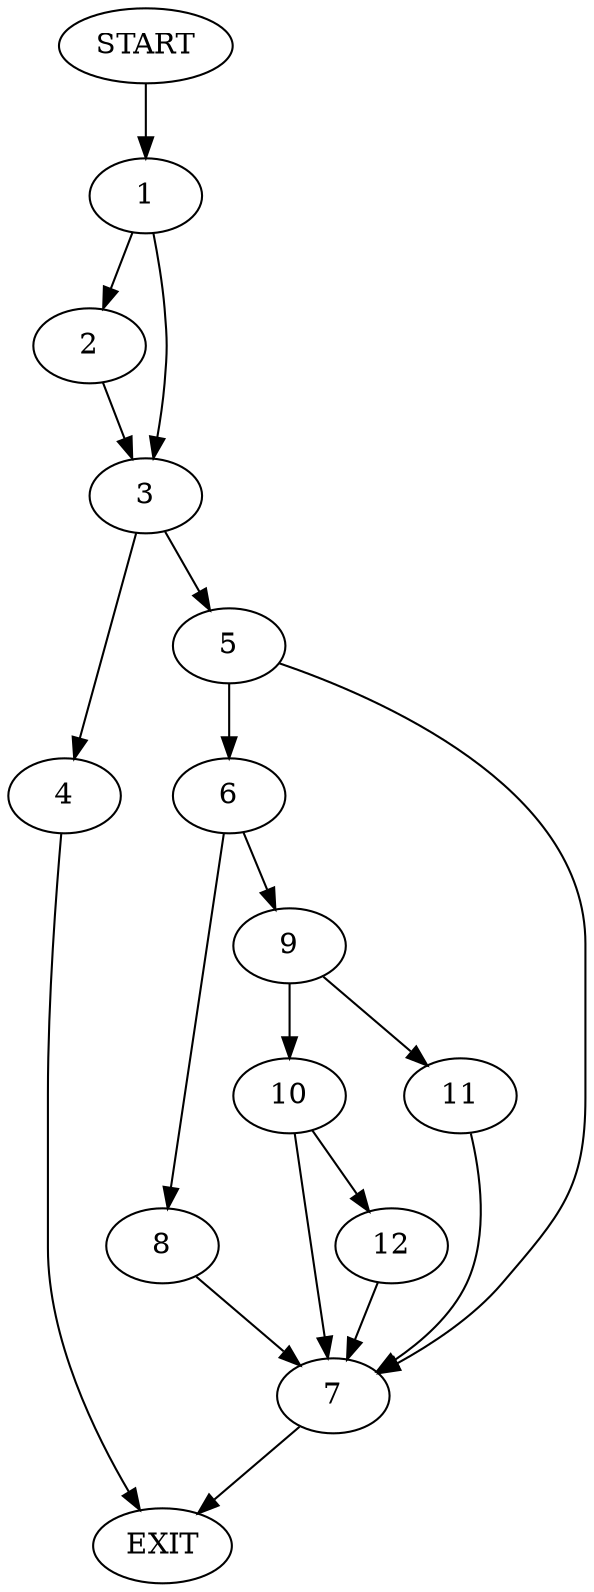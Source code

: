 digraph {
0 [label="START"]
13 [label="EXIT"]
0 -> 1
1 -> 2
1 -> 3
2 -> 3
3 -> 4
3 -> 5
4 -> 13
5 -> 6
5 -> 7
7 -> 13
6 -> 8
6 -> 9
8 -> 7
9 -> 10
9 -> 11
10 -> 7
10 -> 12
11 -> 7
12 -> 7
}
